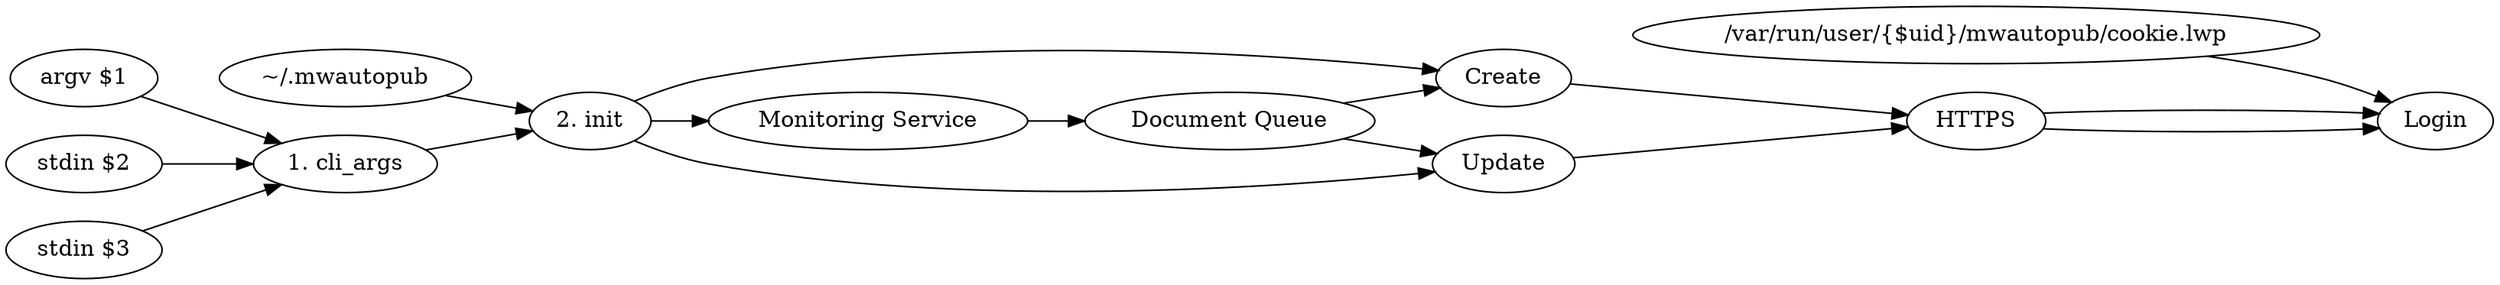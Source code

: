digraph G {
    rankdir="LR";
    "1. cli_args" -> "2. init";
    "2. init" -> "Monitoring Service";
    "2. init" -> Create;
    "2. init" -> Update;
    "~/.mwautopub" -> "2. init";
    "Monitoring Service" -> "Document Queue";
    "argv $1" -> "1. cli_args";
    "stdin $2" -> "1. cli_args";
    "stdin $3" -> "1. cli_args";
    "Document Queue" -> Update;
    "Document Queue" -> Create;
    Update -> HTTPS -> Login;
    Create -> HTTPS -> Login;
    "/var/run/user/{$uid}/mwautopub/cookie.lwp" -> Login;
} 